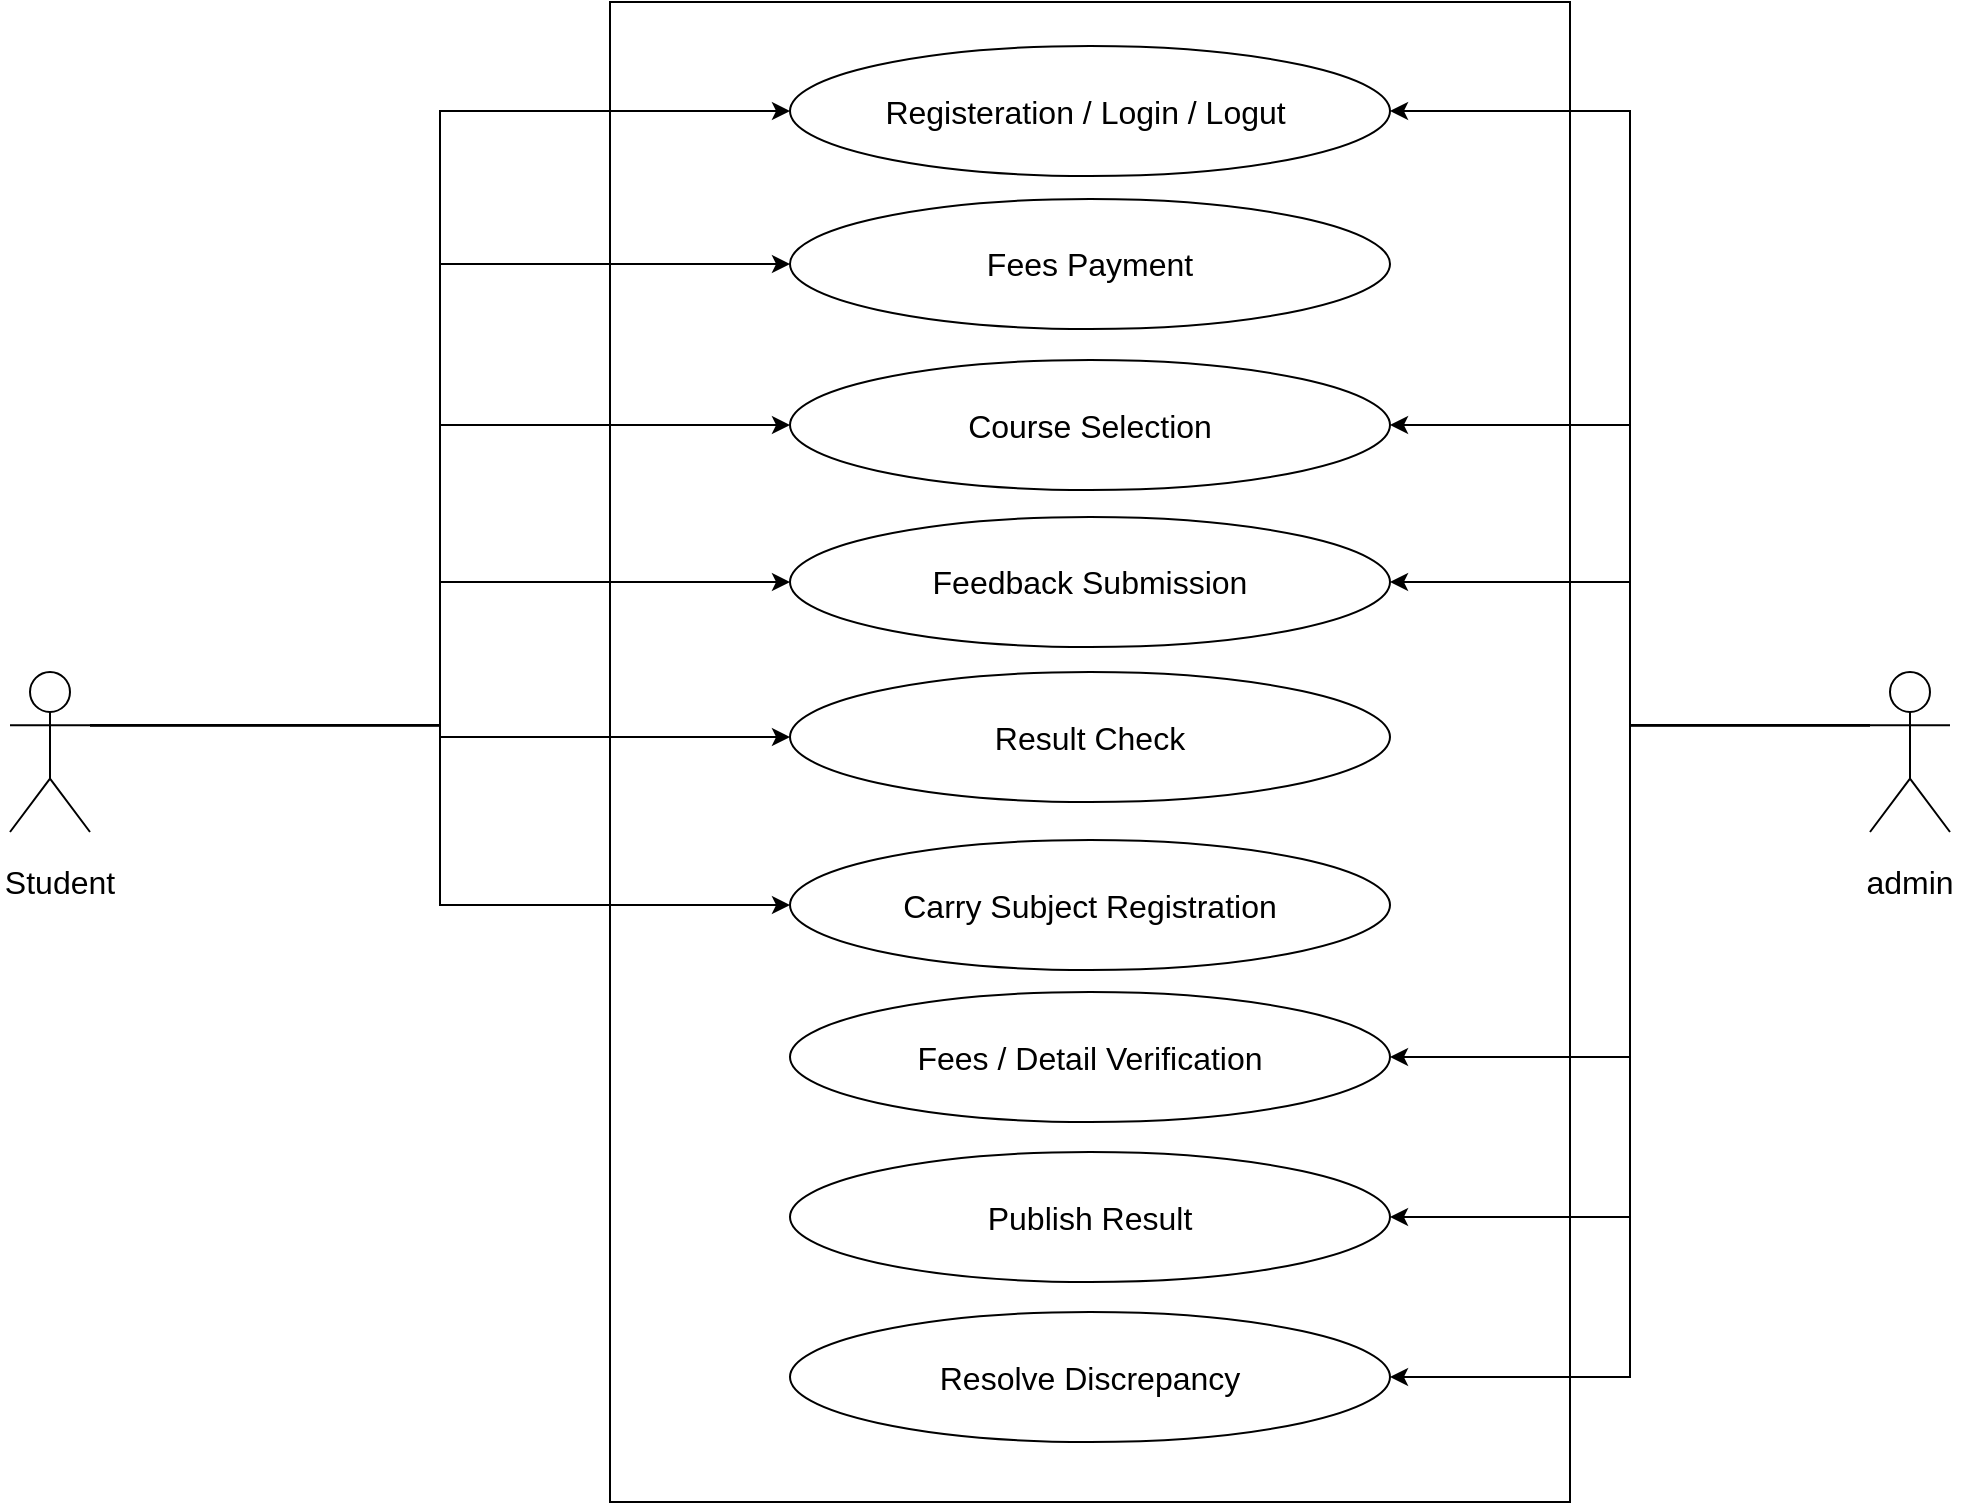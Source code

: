 <mxfile version="20.8.5" type="github">
  <diagram name="Page-1" id="e7e014a7-5840-1c2e-5031-d8a46d1fe8dd">
    <mxGraphModel dx="1590" dy="1040" grid="1" gridSize="10" guides="1" tooltips="1" connect="1" arrows="1" fold="1" page="1" pageScale="1" pageWidth="1169" pageHeight="826" background="none" math="0" shadow="0">
      <root>
        <mxCell id="0" />
        <mxCell id="1" parent="0" />
        <mxCell id="FtfcrHDKb2C2_ADUAgps-41" value="" style="rounded=0;whiteSpace=wrap;html=1;" vertex="1" parent="1">
          <mxGeometry x="400" y="25" width="480" height="750" as="geometry" />
        </mxCell>
        <mxCell id="FtfcrHDKb2C2_ADUAgps-70" style="edgeStyle=orthogonalEdgeStyle;rounded=0;orthogonalLoop=1;jettySize=auto;html=1;exitX=1;exitY=0.333;exitDx=0;exitDy=0;exitPerimeter=0;entryX=0;entryY=0.5;entryDx=0;entryDy=0;fontSize=16;" edge="1" parent="1" source="FtfcrHDKb2C2_ADUAgps-42" target="FtfcrHDKb2C2_ADUAgps-48">
          <mxGeometry relative="1" as="geometry" />
        </mxCell>
        <mxCell id="FtfcrHDKb2C2_ADUAgps-71" style="edgeStyle=orthogonalEdgeStyle;rounded=0;orthogonalLoop=1;jettySize=auto;html=1;exitX=1;exitY=0.333;exitDx=0;exitDy=0;exitPerimeter=0;entryX=0;entryY=0.5;entryDx=0;entryDy=0;fontSize=16;" edge="1" parent="1" source="FtfcrHDKb2C2_ADUAgps-42" target="FtfcrHDKb2C2_ADUAgps-56">
          <mxGeometry relative="1" as="geometry" />
        </mxCell>
        <mxCell id="FtfcrHDKb2C2_ADUAgps-72" style="edgeStyle=orthogonalEdgeStyle;rounded=0;orthogonalLoop=1;jettySize=auto;html=1;exitX=1;exitY=0.333;exitDx=0;exitDy=0;exitPerimeter=0;entryX=0;entryY=0.5;entryDx=0;entryDy=0;fontSize=16;" edge="1" parent="1" source="FtfcrHDKb2C2_ADUAgps-42" target="FtfcrHDKb2C2_ADUAgps-58">
          <mxGeometry relative="1" as="geometry" />
        </mxCell>
        <mxCell id="FtfcrHDKb2C2_ADUAgps-73" style="edgeStyle=orthogonalEdgeStyle;rounded=0;orthogonalLoop=1;jettySize=auto;html=1;exitX=1;exitY=0.333;exitDx=0;exitDy=0;exitPerimeter=0;entryX=0;entryY=0.5;entryDx=0;entryDy=0;fontSize=16;" edge="1" parent="1" source="FtfcrHDKb2C2_ADUAgps-42" target="FtfcrHDKb2C2_ADUAgps-60">
          <mxGeometry relative="1" as="geometry" />
        </mxCell>
        <mxCell id="FtfcrHDKb2C2_ADUAgps-74" style="edgeStyle=orthogonalEdgeStyle;rounded=0;orthogonalLoop=1;jettySize=auto;html=1;exitX=1;exitY=0.333;exitDx=0;exitDy=0;exitPerimeter=0;entryX=0;entryY=0.5;entryDx=0;entryDy=0;fontSize=16;" edge="1" parent="1" source="FtfcrHDKb2C2_ADUAgps-42" target="FtfcrHDKb2C2_ADUAgps-62">
          <mxGeometry relative="1" as="geometry" />
        </mxCell>
        <mxCell id="FtfcrHDKb2C2_ADUAgps-75" style="edgeStyle=orthogonalEdgeStyle;rounded=0;orthogonalLoop=1;jettySize=auto;html=1;exitX=1;exitY=0.333;exitDx=0;exitDy=0;exitPerimeter=0;entryX=0;entryY=0.5;entryDx=0;entryDy=0;fontSize=16;" edge="1" parent="1" source="FtfcrHDKb2C2_ADUAgps-42" target="FtfcrHDKb2C2_ADUAgps-67">
          <mxGeometry relative="1" as="geometry" />
        </mxCell>
        <mxCell id="FtfcrHDKb2C2_ADUAgps-42" value="Actor" style="shape=umlActor;verticalLabelPosition=bottom;verticalAlign=top;html=1;outlineConnect=0;noLabel=1;" vertex="1" parent="1">
          <mxGeometry x="100" y="360" width="40" height="80" as="geometry" />
        </mxCell>
        <mxCell id="FtfcrHDKb2C2_ADUAgps-79" style="edgeStyle=orthogonalEdgeStyle;rounded=0;orthogonalLoop=1;jettySize=auto;html=1;exitX=0;exitY=0.333;exitDx=0;exitDy=0;exitPerimeter=0;entryX=1;entryY=0.5;entryDx=0;entryDy=0;fontSize=16;" edge="1" parent="1" source="FtfcrHDKb2C2_ADUAgps-43" target="FtfcrHDKb2C2_ADUAgps-77">
          <mxGeometry relative="1" as="geometry" />
        </mxCell>
        <mxCell id="FtfcrHDKb2C2_ADUAgps-80" style="edgeStyle=orthogonalEdgeStyle;rounded=0;orthogonalLoop=1;jettySize=auto;html=1;exitX=0;exitY=0.333;exitDx=0;exitDy=0;exitPerimeter=0;entryX=1;entryY=0.5;entryDx=0;entryDy=0;fontSize=16;" edge="1" parent="1" source="FtfcrHDKb2C2_ADUAgps-43" target="FtfcrHDKb2C2_ADUAgps-48">
          <mxGeometry relative="1" as="geometry" />
        </mxCell>
        <mxCell id="FtfcrHDKb2C2_ADUAgps-83" style="edgeStyle=orthogonalEdgeStyle;rounded=0;orthogonalLoop=1;jettySize=auto;html=1;exitX=0;exitY=0.333;exitDx=0;exitDy=0;exitPerimeter=0;entryX=1;entryY=0.5;entryDx=0;entryDy=0;fontSize=16;" edge="1" parent="1" source="FtfcrHDKb2C2_ADUAgps-43" target="FtfcrHDKb2C2_ADUAgps-81">
          <mxGeometry relative="1" as="geometry" />
        </mxCell>
        <mxCell id="FtfcrHDKb2C2_ADUAgps-86" style="edgeStyle=orthogonalEdgeStyle;rounded=0;orthogonalLoop=1;jettySize=auto;html=1;exitX=0;exitY=0.333;exitDx=0;exitDy=0;exitPerimeter=0;entryX=1;entryY=0.5;entryDx=0;entryDy=0;fontSize=16;" edge="1" parent="1" source="FtfcrHDKb2C2_ADUAgps-43" target="FtfcrHDKb2C2_ADUAgps-84">
          <mxGeometry relative="1" as="geometry" />
        </mxCell>
        <mxCell id="FtfcrHDKb2C2_ADUAgps-87" style="edgeStyle=orthogonalEdgeStyle;rounded=0;orthogonalLoop=1;jettySize=auto;html=1;exitX=0;exitY=0.333;exitDx=0;exitDy=0;exitPerimeter=0;entryX=1;entryY=0.5;entryDx=0;entryDy=0;fontSize=16;" edge="1" parent="1" source="FtfcrHDKb2C2_ADUAgps-43" target="FtfcrHDKb2C2_ADUAgps-60">
          <mxGeometry relative="1" as="geometry" />
        </mxCell>
        <mxCell id="FtfcrHDKb2C2_ADUAgps-88" style="edgeStyle=orthogonalEdgeStyle;rounded=0;orthogonalLoop=1;jettySize=auto;html=1;exitX=0;exitY=0.333;exitDx=0;exitDy=0;exitPerimeter=0;entryX=1;entryY=0.5;entryDx=0;entryDy=0;fontSize=16;" edge="1" parent="1" source="FtfcrHDKb2C2_ADUAgps-43" target="FtfcrHDKb2C2_ADUAgps-58">
          <mxGeometry relative="1" as="geometry" />
        </mxCell>
        <mxCell id="FtfcrHDKb2C2_ADUAgps-43" value="Actor" style="shape=umlActor;verticalLabelPosition=bottom;verticalAlign=top;html=1;outlineConnect=0;noLabel=1;" vertex="1" parent="1">
          <mxGeometry x="1030" y="360" width="40" height="80" as="geometry" />
        </mxCell>
        <mxCell id="FtfcrHDKb2C2_ADUAgps-46" value="Student" style="text;html=1;strokeColor=none;fillColor=none;align=center;verticalAlign=middle;whiteSpace=wrap;rounded=0;fontSize=16;" vertex="1" parent="1">
          <mxGeometry x="95" y="450" width="60" height="30" as="geometry" />
        </mxCell>
        <mxCell id="FtfcrHDKb2C2_ADUAgps-47" value="admin" style="text;html=1;strokeColor=none;fillColor=none;align=center;verticalAlign=middle;whiteSpace=wrap;rounded=0;fontSize=16;" vertex="1" parent="1">
          <mxGeometry x="1020" y="450" width="60" height="30" as="geometry" />
        </mxCell>
        <mxCell id="FtfcrHDKb2C2_ADUAgps-48" value="" style="ellipse;whiteSpace=wrap;html=1;fontSize=16;" vertex="1" parent="1">
          <mxGeometry x="490" y="47" width="300" height="65" as="geometry" />
        </mxCell>
        <mxCell id="FtfcrHDKb2C2_ADUAgps-54" value="Registeration / Login / Logut&amp;nbsp;" style="text;html=1;strokeColor=none;fillColor=none;align=center;verticalAlign=middle;whiteSpace=wrap;rounded=0;fontSize=16;" vertex="1" parent="1">
          <mxGeometry x="520" y="64.5" width="240" height="30" as="geometry" />
        </mxCell>
        <mxCell id="FtfcrHDKb2C2_ADUAgps-56" value="" style="ellipse;whiteSpace=wrap;html=1;fontSize=16;" vertex="1" parent="1">
          <mxGeometry x="490" y="123.5" width="300" height="65" as="geometry" />
        </mxCell>
        <mxCell id="FtfcrHDKb2C2_ADUAgps-57" value="Fees Payment" style="text;html=1;strokeColor=none;fillColor=none;align=center;verticalAlign=middle;whiteSpace=wrap;rounded=0;fontSize=16;" vertex="1" parent="1">
          <mxGeometry x="520" y="141" width="240" height="30" as="geometry" />
        </mxCell>
        <mxCell id="FtfcrHDKb2C2_ADUAgps-58" value="" style="ellipse;whiteSpace=wrap;html=1;fontSize=16;" vertex="1" parent="1">
          <mxGeometry x="490" y="204" width="300" height="65" as="geometry" />
        </mxCell>
        <mxCell id="FtfcrHDKb2C2_ADUAgps-60" value="" style="ellipse;whiteSpace=wrap;html=1;fontSize=16;" vertex="1" parent="1">
          <mxGeometry x="490" y="282.5" width="300" height="65" as="geometry" />
        </mxCell>
        <mxCell id="FtfcrHDKb2C2_ADUAgps-62" value="" style="ellipse;whiteSpace=wrap;html=1;fontSize=16;" vertex="1" parent="1">
          <mxGeometry x="490" y="360" width="300" height="65" as="geometry" />
        </mxCell>
        <mxCell id="FtfcrHDKb2C2_ADUAgps-61" value="Course Selection" style="text;html=1;strokeColor=none;fillColor=none;align=center;verticalAlign=middle;whiteSpace=wrap;rounded=0;fontSize=16;" vertex="1" parent="1">
          <mxGeometry x="520" y="221.5" width="240" height="30" as="geometry" />
        </mxCell>
        <mxCell id="FtfcrHDKb2C2_ADUAgps-59" value="Feedback Submission" style="text;html=1;strokeColor=none;fillColor=none;align=center;verticalAlign=middle;whiteSpace=wrap;rounded=0;fontSize=16;" vertex="1" parent="1">
          <mxGeometry x="520" y="300" width="240" height="30" as="geometry" />
        </mxCell>
        <mxCell id="FtfcrHDKb2C2_ADUAgps-55" value="Result Check" style="text;html=1;strokeColor=none;fillColor=none;align=center;verticalAlign=middle;whiteSpace=wrap;rounded=0;fontSize=16;" vertex="1" parent="1">
          <mxGeometry x="520" y="377.5" width="240" height="30" as="geometry" />
        </mxCell>
        <mxCell id="FtfcrHDKb2C2_ADUAgps-67" value="" style="ellipse;whiteSpace=wrap;html=1;fontSize=16;" vertex="1" parent="1">
          <mxGeometry x="490" y="444" width="300" height="65" as="geometry" />
        </mxCell>
        <mxCell id="FtfcrHDKb2C2_ADUAgps-66" value="Carry Subject Registration" style="text;html=1;strokeColor=none;fillColor=none;align=center;verticalAlign=middle;whiteSpace=wrap;rounded=0;fontSize=16;" vertex="1" parent="1">
          <mxGeometry x="520" y="461.5" width="240" height="30" as="geometry" />
        </mxCell>
        <mxCell id="FtfcrHDKb2C2_ADUAgps-77" value="" style="ellipse;whiteSpace=wrap;html=1;fontSize=16;" vertex="1" parent="1">
          <mxGeometry x="490" y="520" width="300" height="65" as="geometry" />
        </mxCell>
        <mxCell id="FtfcrHDKb2C2_ADUAgps-78" value="Fees / Detail Verification" style="text;html=1;strokeColor=none;fillColor=none;align=center;verticalAlign=middle;whiteSpace=wrap;rounded=0;fontSize=16;" vertex="1" parent="1">
          <mxGeometry x="520" y="537.5" width="240" height="30" as="geometry" />
        </mxCell>
        <mxCell id="FtfcrHDKb2C2_ADUAgps-81" value="" style="ellipse;whiteSpace=wrap;html=1;fontSize=16;" vertex="1" parent="1">
          <mxGeometry x="490" y="600" width="300" height="65" as="geometry" />
        </mxCell>
        <mxCell id="FtfcrHDKb2C2_ADUAgps-82" value="Publish Result" style="text;html=1;strokeColor=none;fillColor=none;align=center;verticalAlign=middle;whiteSpace=wrap;rounded=0;fontSize=16;" vertex="1" parent="1">
          <mxGeometry x="520" y="617.5" width="240" height="30" as="geometry" />
        </mxCell>
        <mxCell id="FtfcrHDKb2C2_ADUAgps-84" value="" style="ellipse;whiteSpace=wrap;html=1;fontSize=16;" vertex="1" parent="1">
          <mxGeometry x="490" y="680" width="300" height="65" as="geometry" />
        </mxCell>
        <mxCell id="FtfcrHDKb2C2_ADUAgps-85" value="Resolve Discrepancy" style="text;html=1;strokeColor=none;fillColor=none;align=center;verticalAlign=middle;whiteSpace=wrap;rounded=0;fontSize=16;" vertex="1" parent="1">
          <mxGeometry x="520" y="697.5" width="240" height="30" as="geometry" />
        </mxCell>
      </root>
    </mxGraphModel>
  </diagram>
</mxfile>
